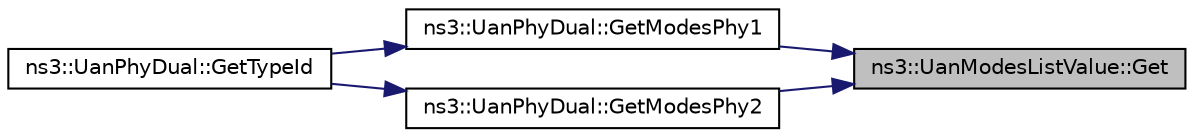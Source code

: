 digraph "ns3::UanModesListValue::Get"
{
 // LATEX_PDF_SIZE
  edge [fontname="Helvetica",fontsize="10",labelfontname="Helvetica",labelfontsize="10"];
  node [fontname="Helvetica",fontsize="10",shape=record];
  rankdir="RL";
  Node1 [label="ns3::UanModesListValue::Get",height=0.2,width=0.4,color="black", fillcolor="grey75", style="filled", fontcolor="black",tooltip=" "];
  Node1 -> Node2 [dir="back",color="midnightblue",fontsize="10",style="solid",fontname="Helvetica"];
  Node2 [label="ns3::UanPhyDual::GetModesPhy1",height=0.2,width=0.4,color="black", fillcolor="white", style="filled",URL="$classns3_1_1_uan_phy_dual.html#ab0df5adee67a01751b9fb6bcdc1dfb34",tooltip="Get the list of available modes."];
  Node2 -> Node3 [dir="back",color="midnightblue",fontsize="10",style="solid",fontname="Helvetica"];
  Node3 [label="ns3::UanPhyDual::GetTypeId",height=0.2,width=0.4,color="black", fillcolor="white", style="filled",URL="$classns3_1_1_uan_phy_dual.html#a752fb11320bd10e9ae1d92561eb02bac",tooltip="Register this type."];
  Node1 -> Node4 [dir="back",color="midnightblue",fontsize="10",style="solid",fontname="Helvetica"];
  Node4 [label="ns3::UanPhyDual::GetModesPhy2",height=0.2,width=0.4,color="black", fillcolor="white", style="filled",URL="$classns3_1_1_uan_phy_dual.html#a33646a2f76f1d4f3a9226c763038d2bb",tooltip="Get the list of available modes."];
  Node4 -> Node3 [dir="back",color="midnightblue",fontsize="10",style="solid",fontname="Helvetica"];
}
